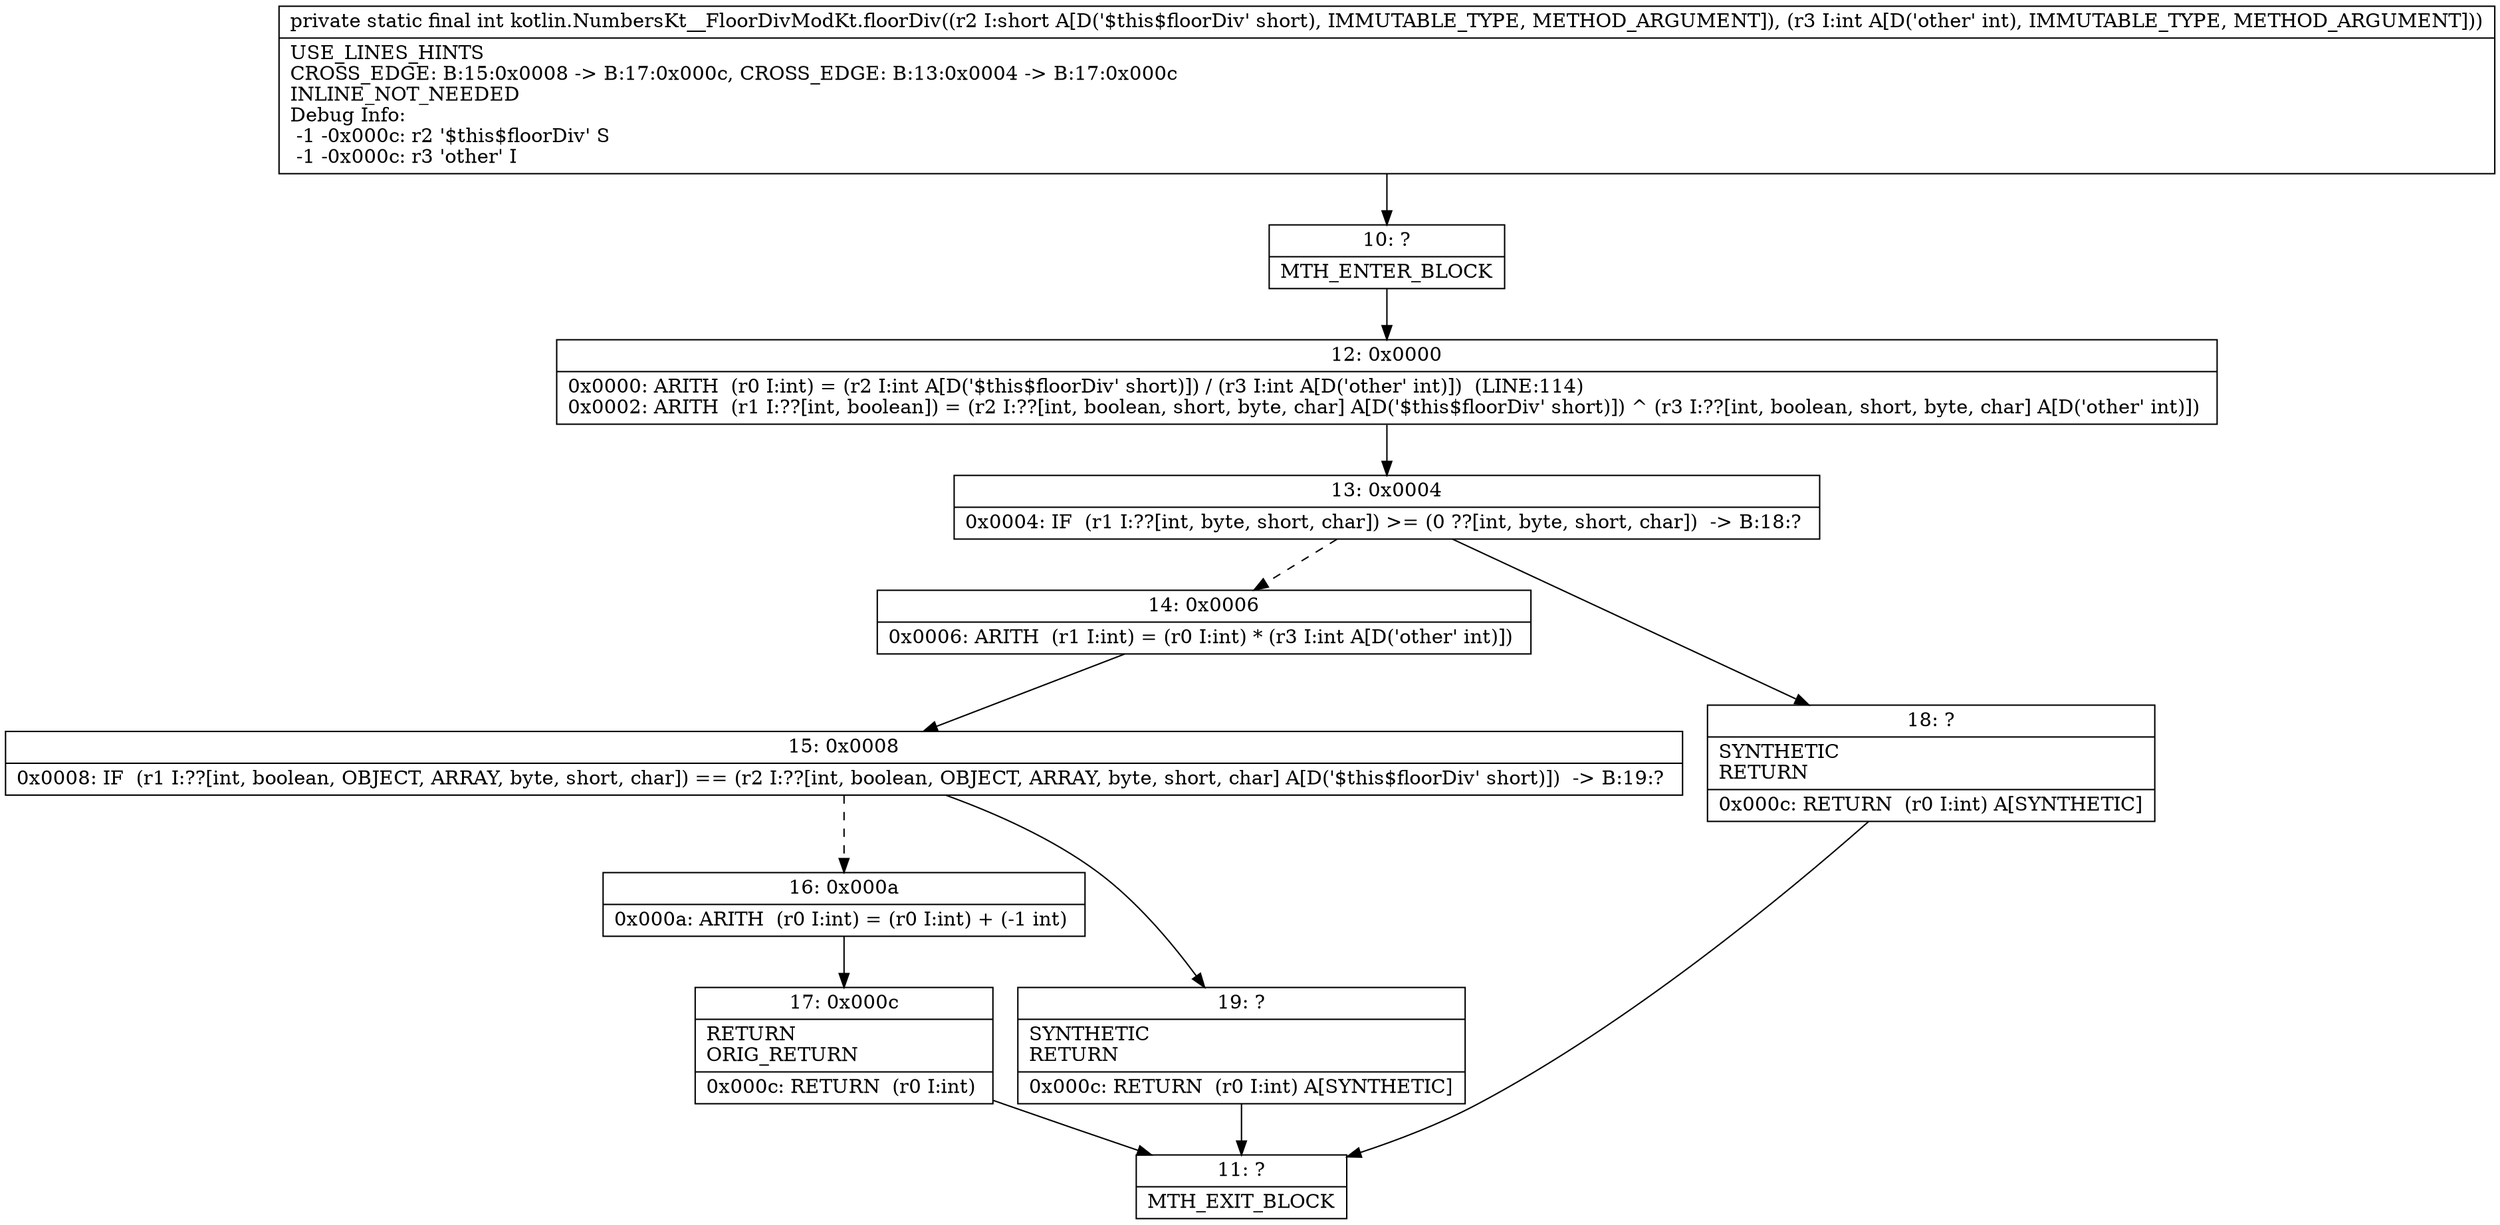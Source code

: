 digraph "CFG forkotlin.NumbersKt__FloorDivModKt.floorDiv(SI)I" {
Node_10 [shape=record,label="{10\:\ ?|MTH_ENTER_BLOCK\l}"];
Node_12 [shape=record,label="{12\:\ 0x0000|0x0000: ARITH  (r0 I:int) = (r2 I:int A[D('$this$floorDiv' short)]) \/ (r3 I:int A[D('other' int)])  (LINE:114)\l0x0002: ARITH  (r1 I:??[int, boolean]) = (r2 I:??[int, boolean, short, byte, char] A[D('$this$floorDiv' short)]) ^ (r3 I:??[int, boolean, short, byte, char] A[D('other' int)]) \l}"];
Node_13 [shape=record,label="{13\:\ 0x0004|0x0004: IF  (r1 I:??[int, byte, short, char]) \>= (0 ??[int, byte, short, char])  \-\> B:18:? \l}"];
Node_14 [shape=record,label="{14\:\ 0x0006|0x0006: ARITH  (r1 I:int) = (r0 I:int) * (r3 I:int A[D('other' int)]) \l}"];
Node_15 [shape=record,label="{15\:\ 0x0008|0x0008: IF  (r1 I:??[int, boolean, OBJECT, ARRAY, byte, short, char]) == (r2 I:??[int, boolean, OBJECT, ARRAY, byte, short, char] A[D('$this$floorDiv' short)])  \-\> B:19:? \l}"];
Node_16 [shape=record,label="{16\:\ 0x000a|0x000a: ARITH  (r0 I:int) = (r0 I:int) + (\-1 int) \l}"];
Node_17 [shape=record,label="{17\:\ 0x000c|RETURN\lORIG_RETURN\l|0x000c: RETURN  (r0 I:int) \l}"];
Node_11 [shape=record,label="{11\:\ ?|MTH_EXIT_BLOCK\l}"];
Node_19 [shape=record,label="{19\:\ ?|SYNTHETIC\lRETURN\l|0x000c: RETURN  (r0 I:int) A[SYNTHETIC]\l}"];
Node_18 [shape=record,label="{18\:\ ?|SYNTHETIC\lRETURN\l|0x000c: RETURN  (r0 I:int) A[SYNTHETIC]\l}"];
MethodNode[shape=record,label="{private static final int kotlin.NumbersKt__FloorDivModKt.floorDiv((r2 I:short A[D('$this$floorDiv' short), IMMUTABLE_TYPE, METHOD_ARGUMENT]), (r3 I:int A[D('other' int), IMMUTABLE_TYPE, METHOD_ARGUMENT]))  | USE_LINES_HINTS\lCROSS_EDGE: B:15:0x0008 \-\> B:17:0x000c, CROSS_EDGE: B:13:0x0004 \-\> B:17:0x000c\lINLINE_NOT_NEEDED\lDebug Info:\l  \-1 \-0x000c: r2 '$this$floorDiv' S\l  \-1 \-0x000c: r3 'other' I\l}"];
MethodNode -> Node_10;Node_10 -> Node_12;
Node_12 -> Node_13;
Node_13 -> Node_14[style=dashed];
Node_13 -> Node_18;
Node_14 -> Node_15;
Node_15 -> Node_16[style=dashed];
Node_15 -> Node_19;
Node_16 -> Node_17;
Node_17 -> Node_11;
Node_19 -> Node_11;
Node_18 -> Node_11;
}

